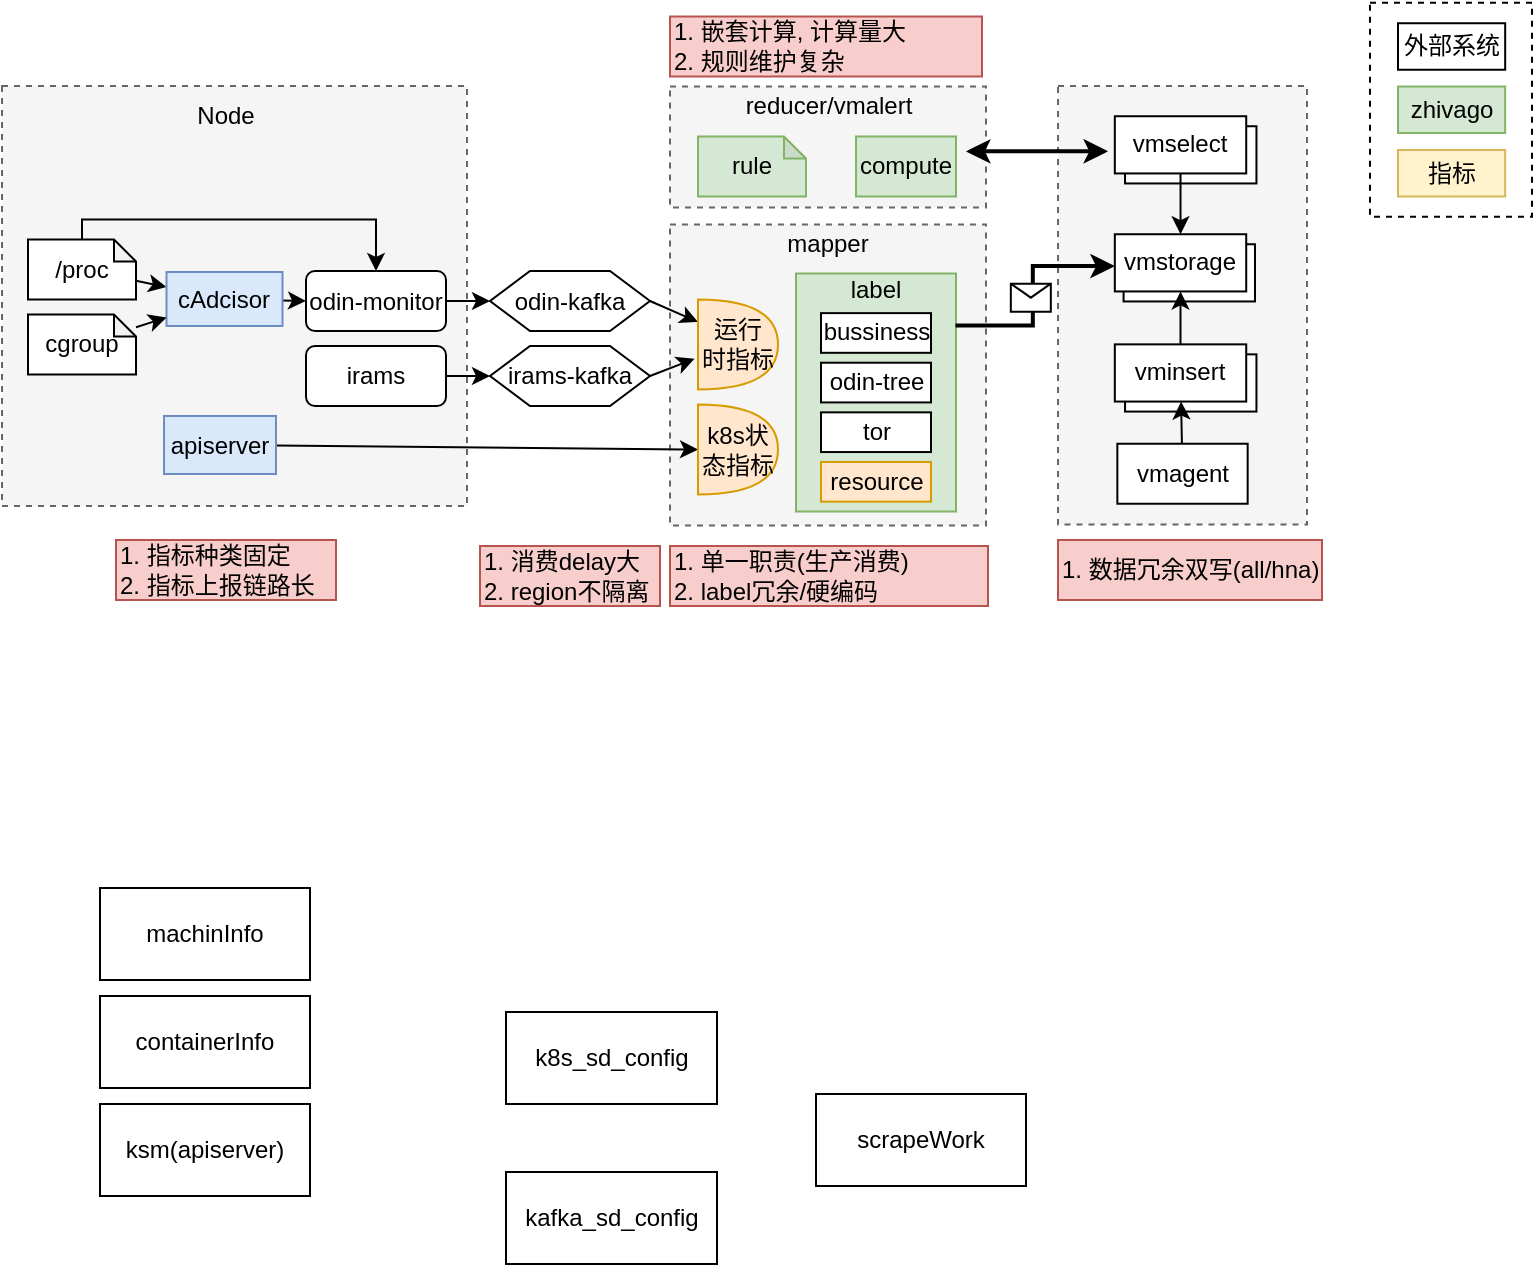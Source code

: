 <mxfile version="22.1.11" type="github">
  <diagram name="第 1 页" id="jjV6L2uMsxcf110h-NHD">
    <mxGraphModel dx="933" dy="568" grid="0" gridSize="10" guides="1" tooltips="1" connect="1" arrows="1" fold="1" page="1" pageScale="1" pageWidth="827" pageHeight="1169" math="0" shadow="0">
      <root>
        <mxCell id="0" />
        <mxCell id="1" parent="0" />
        <mxCell id="OwkdVornk61Pdd3UHWY2-3" value="" style="rounded=0;whiteSpace=wrap;html=1;dashed=1;" vertex="1" parent="1">
          <mxGeometry x="718" y="138.37" width="81" height="107" as="geometry" />
        </mxCell>
        <mxCell id="vkkQOnORTPZ0EyA8R30g-135" value="" style="rounded=0;whiteSpace=wrap;html=1;fillColor=#f5f5f5;fontColor=#333333;strokeColor=#666666;dashed=1;" parent="1" vertex="1">
          <mxGeometry x="562" y="180" width="124.5" height="219.25" as="geometry" />
        </mxCell>
        <mxCell id="vkkQOnORTPZ0EyA8R30g-40" value="" style="rounded=0;whiteSpace=wrap;html=1;fillColor=#f5f5f5;fontColor=#333333;strokeColor=#666666;dashed=1;" parent="1" vertex="1">
          <mxGeometry x="368" y="249.25" width="158" height="150.5" as="geometry" />
        </mxCell>
        <mxCell id="vkkQOnORTPZ0EyA8R30g-6" value="" style="rounded=0;whiteSpace=wrap;html=1;fillColor=#f5f5f5;fontColor=#333333;strokeColor=#666666;dashed=1;" parent="1" vertex="1">
          <mxGeometry x="34" y="180" width="232.5" height="210" as="geometry" />
        </mxCell>
        <mxCell id="vkkQOnORTPZ0EyA8R30g-26" value="" style="rounded=0;orthogonalLoop=1;jettySize=auto;html=1;" parent="1" source="vkkQOnORTPZ0EyA8R30g-10" target="vkkQOnORTPZ0EyA8R30g-18" edge="1">
          <mxGeometry relative="1" as="geometry" />
        </mxCell>
        <mxCell id="vkkQOnORTPZ0EyA8R30g-10" value="/proc" style="shape=note;whiteSpace=wrap;html=1;backgroundOutline=1;darkOpacity=0.05;size=11;" parent="1" vertex="1">
          <mxGeometry x="47" y="256.75" width="54" height="30" as="geometry" />
        </mxCell>
        <mxCell id="vkkQOnORTPZ0EyA8R30g-11" value="mapper" style="text;html=1;strokeColor=none;fillColor=none;align=center;verticalAlign=middle;whiteSpace=wrap;rounded=0;" parent="1" vertex="1">
          <mxGeometry x="417" y="243.75" width="60" height="30" as="geometry" />
        </mxCell>
        <mxCell id="vkkQOnORTPZ0EyA8R30g-29" value="" style="rounded=0;orthogonalLoop=1;jettySize=auto;html=1;" parent="1" source="vkkQOnORTPZ0EyA8R30g-12" target="vkkQOnORTPZ0EyA8R30g-27" edge="1">
          <mxGeometry relative="1" as="geometry" />
        </mxCell>
        <mxCell id="vkkQOnORTPZ0EyA8R30g-12" value="odin-monitor" style="rounded=1;whiteSpace=wrap;html=1;" parent="1" vertex="1">
          <mxGeometry x="186" y="272.5" width="70" height="30" as="geometry" />
        </mxCell>
        <mxCell id="vkkQOnORTPZ0EyA8R30g-30" value="" style="rounded=0;orthogonalLoop=1;jettySize=auto;html=1;" parent="1" source="vkkQOnORTPZ0EyA8R30g-13" target="vkkQOnORTPZ0EyA8R30g-28" edge="1">
          <mxGeometry relative="1" as="geometry" />
        </mxCell>
        <mxCell id="vkkQOnORTPZ0EyA8R30g-13" value="irams" style="rounded=1;whiteSpace=wrap;html=1;" parent="1" vertex="1">
          <mxGeometry x="186" y="310" width="70" height="30" as="geometry" />
        </mxCell>
        <mxCell id="vkkQOnORTPZ0EyA8R30g-166" value="" style="rounded=0;orthogonalLoop=1;jettySize=auto;html=1;entryX=0;entryY=0.5;entryDx=0;entryDy=0;" parent="1" source="vkkQOnORTPZ0EyA8R30g-18" target="vkkQOnORTPZ0EyA8R30g-12" edge="1">
          <mxGeometry relative="1" as="geometry" />
        </mxCell>
        <mxCell id="vkkQOnORTPZ0EyA8R30g-18" value="cAdcisor" style="rounded=0;whiteSpace=wrap;html=1;fillColor=#dae8fc;strokeColor=#6c8ebf;" parent="1" vertex="1">
          <mxGeometry x="116.25" y="273" width="58" height="27" as="geometry" />
        </mxCell>
        <mxCell id="vkkQOnORTPZ0EyA8R30g-25" value="" style="rounded=0;orthogonalLoop=1;jettySize=auto;html=1;" parent="1" source="vkkQOnORTPZ0EyA8R30g-20" target="vkkQOnORTPZ0EyA8R30g-18" edge="1">
          <mxGeometry relative="1" as="geometry" />
        </mxCell>
        <mxCell id="vkkQOnORTPZ0EyA8R30g-20" value="cgroup" style="shape=note;whiteSpace=wrap;html=1;backgroundOutline=1;darkOpacity=0.05;size=11;" parent="1" vertex="1">
          <mxGeometry x="47" y="294.25" width="54" height="30" as="geometry" />
        </mxCell>
        <mxCell id="vkkQOnORTPZ0EyA8R30g-55" value="" style="rounded=0;orthogonalLoop=1;jettySize=auto;html=1;entryX=0;entryY=0.25;entryDx=0;entryDy=0;entryPerimeter=0;exitX=1;exitY=0.5;exitDx=0;exitDy=0;" parent="1" source="vkkQOnORTPZ0EyA8R30g-27" target="vkkQOnORTPZ0EyA8R30g-43" edge="1">
          <mxGeometry relative="1" as="geometry">
            <mxPoint x="342" y="287.5" as="sourcePoint" />
          </mxGeometry>
        </mxCell>
        <mxCell id="vkkQOnORTPZ0EyA8R30g-27" value="odin-kafka" style="shape=hexagon;perimeter=hexagonPerimeter2;whiteSpace=wrap;html=1;fixedSize=1;" parent="1" vertex="1">
          <mxGeometry x="278" y="272.5" width="80" height="30" as="geometry" />
        </mxCell>
        <mxCell id="vkkQOnORTPZ0EyA8R30g-56" value="" style="rounded=0;orthogonalLoop=1;jettySize=auto;html=1;entryX=-0.044;entryY=0.658;entryDx=0;entryDy=0;entryPerimeter=0;exitX=1;exitY=0.5;exitDx=0;exitDy=0;" parent="1" source="vkkQOnORTPZ0EyA8R30g-28" target="vkkQOnORTPZ0EyA8R30g-43" edge="1">
          <mxGeometry relative="1" as="geometry">
            <mxPoint x="342" y="325.0" as="sourcePoint" />
          </mxGeometry>
        </mxCell>
        <mxCell id="vkkQOnORTPZ0EyA8R30g-28" value="irams-kafka" style="shape=hexagon;perimeter=hexagonPerimeter2;whiteSpace=wrap;html=1;fixedSize=1;" parent="1" vertex="1">
          <mxGeometry x="278" y="310" width="80" height="30" as="geometry" />
        </mxCell>
        <mxCell id="vkkQOnORTPZ0EyA8R30g-34" value="&lt;div style=&quot;&quot;&gt;&lt;span style=&quot;background-color: initial;&quot;&gt;1. 消费delay大&lt;/span&gt;&lt;/div&gt;&lt;div style=&quot;&quot;&gt;&lt;span style=&quot;background-color: initial;&quot;&gt;2. region不隔离&lt;/span&gt;&lt;/div&gt;" style="text;html=1;strokeColor=#b85450;fillColor=#f8cecc;align=left;verticalAlign=middle;whiteSpace=wrap;rounded=0;" parent="1" vertex="1">
          <mxGeometry x="273" y="410" width="90" height="30" as="geometry" />
        </mxCell>
        <mxCell id="vkkQOnORTPZ0EyA8R30g-41" value="1. 单一职责(生产消费)&lt;br&gt;2. label冗余/硬编码" style="text;html=1;strokeColor=#b85450;fillColor=#f8cecc;align=left;verticalAlign=middle;whiteSpace=wrap;rounded=0;" parent="1" vertex="1">
          <mxGeometry x="368" y="410" width="159" height="30" as="geometry" />
        </mxCell>
        <mxCell id="vkkQOnORTPZ0EyA8R30g-46" value="" style="rounded=0;orthogonalLoop=1;jettySize=auto;html=1;entryX=0;entryY=0.5;entryDx=0;entryDy=0;entryPerimeter=0;" parent="1" source="vkkQOnORTPZ0EyA8R30g-42" target="vkkQOnORTPZ0EyA8R30g-44" edge="1">
          <mxGeometry relative="1" as="geometry" />
        </mxCell>
        <mxCell id="vkkQOnORTPZ0EyA8R30g-42" value="apiserver" style="rounded=0;whiteSpace=wrap;html=1;fillColor=#dae8fc;strokeColor=#6c8ebf;" parent="1" vertex="1">
          <mxGeometry x="115" y="345" width="56" height="29" as="geometry" />
        </mxCell>
        <mxCell id="vkkQOnORTPZ0EyA8R30g-43" value="运行&lt;br&gt;时指标" style="shape=or;whiteSpace=wrap;html=1;fillColor=#ffe6cc;strokeColor=#d79b00;" parent="1" vertex="1">
          <mxGeometry x="382" y="286.75" width="40" height="45" as="geometry" />
        </mxCell>
        <mxCell id="vkkQOnORTPZ0EyA8R30g-44" value="k8s状态指标" style="shape=or;whiteSpace=wrap;html=1;fillColor=#ffe6cc;strokeColor=#d79b00;" parent="1" vertex="1">
          <mxGeometry x="382" y="339.25" width="40" height="45" as="geometry" />
        </mxCell>
        <mxCell id="vkkQOnORTPZ0EyA8R30g-57" value="" style="group;" parent="1" vertex="1" connectable="0">
          <mxGeometry x="431" y="273.75" width="80" height="119" as="geometry" />
        </mxCell>
        <mxCell id="vkkQOnORTPZ0EyA8R30g-39" value="" style="rounded=0;whiteSpace=wrap;html=1;container=0;fillColor=#d5e8d4;strokeColor=#82b366;" parent="vkkQOnORTPZ0EyA8R30g-57" vertex="1">
          <mxGeometry width="80" height="119" as="geometry" />
        </mxCell>
        <mxCell id="vkkQOnORTPZ0EyA8R30g-47" value="tor" style="rounded=0;whiteSpace=wrap;html=1;container=0;" parent="vkkQOnORTPZ0EyA8R30g-57" vertex="1">
          <mxGeometry x="12.5" y="69.423" width="55" height="19.846" as="geometry" />
        </mxCell>
        <mxCell id="vkkQOnORTPZ0EyA8R30g-48" value="odin-tree" style="rounded=0;whiteSpace=wrap;html=1;container=0;" parent="vkkQOnORTPZ0EyA8R30g-57" vertex="1">
          <mxGeometry x="12.5" y="44.615" width="55" height="19.846" as="geometry" />
        </mxCell>
        <mxCell id="vkkQOnORTPZ0EyA8R30g-50" value="resource" style="rounded=0;whiteSpace=wrap;html=1;container=0;fillColor=#ffe6cc;strokeColor=#d79b00;" parent="vkkQOnORTPZ0EyA8R30g-57" vertex="1">
          <mxGeometry x="12.5" y="94.231" width="55" height="19.846" as="geometry" />
        </mxCell>
        <mxCell id="vkkQOnORTPZ0EyA8R30g-51" value="bussiness" style="rounded=0;whiteSpace=wrap;html=1;container=0;" parent="vkkQOnORTPZ0EyA8R30g-57" vertex="1">
          <mxGeometry x="12.5" y="19.808" width="55" height="19.846" as="geometry" />
        </mxCell>
        <mxCell id="vkkQOnORTPZ0EyA8R30g-52" value="label" style="text;html=1;strokeColor=none;fillColor=none;align=center;verticalAlign=middle;whiteSpace=wrap;rounded=0;container=0;" parent="vkkQOnORTPZ0EyA8R30g-57" vertex="1">
          <mxGeometry x="9.5" y="0.954" width="60" height="14.885" as="geometry" />
        </mxCell>
        <mxCell id="vkkQOnORTPZ0EyA8R30g-58" value="" style="rounded=0;whiteSpace=wrap;html=1;fillColor=#f5f5f5;fontColor=#333333;strokeColor=#666666;dashed=1;" parent="1" vertex="1">
          <mxGeometry x="368" y="180.25" width="158" height="60.5" as="geometry" />
        </mxCell>
        <mxCell id="vkkQOnORTPZ0EyA8R30g-59" value="reducer/vmalert" style="text;html=1;strokeColor=none;fillColor=none;align=center;verticalAlign=middle;whiteSpace=wrap;rounded=0;" parent="1" vertex="1">
          <mxGeometry x="401.5" y="175.25" width="91" height="30" as="geometry" />
        </mxCell>
        <mxCell id="vkkQOnORTPZ0EyA8R30g-68" value="compute" style="rounded=0;whiteSpace=wrap;html=1;fillColor=#d5e8d4;strokeColor=#82b366;" parent="1" vertex="1">
          <mxGeometry x="461" y="205.25" width="50" height="30" as="geometry" />
        </mxCell>
        <mxCell id="vkkQOnORTPZ0EyA8R30g-71" value="1. 嵌套计算, 计算量大&lt;br&gt;2. 规则维护复杂" style="text;html=1;strokeColor=#b85450;fillColor=#f8cecc;align=left;verticalAlign=middle;whiteSpace=wrap;rounded=0;" parent="1" vertex="1">
          <mxGeometry x="368" y="145.25" width="156" height="30" as="geometry" />
        </mxCell>
        <mxCell id="vkkQOnORTPZ0EyA8R30g-76" value="&lt;div style=&quot;&quot;&gt;1. 指标种类固定&lt;/div&gt;&lt;div style=&quot;&quot;&gt;2. 指标上报链路长&lt;/div&gt;" style="text;html=1;strokeColor=#b85450;fillColor=#f8cecc;align=left;verticalAlign=middle;whiteSpace=wrap;rounded=0;" parent="1" vertex="1">
          <mxGeometry x="91" y="407" width="110" height="30" as="geometry" />
        </mxCell>
        <mxCell id="vkkQOnORTPZ0EyA8R30g-77" value="1. 数据冗余双写(all/hna)" style="text;html=1;strokeColor=#b85450;fillColor=#f8cecc;align=left;verticalAlign=middle;whiteSpace=wrap;rounded=0;" parent="1" vertex="1">
          <mxGeometry x="562" y="407" width="132" height="30" as="geometry" />
        </mxCell>
        <mxCell id="vkkQOnORTPZ0EyA8R30g-85" value="" style="group" parent="1" vertex="1" connectable="0">
          <mxGeometry x="590.41" y="267.12" width="73" height="35.75" as="geometry" />
        </mxCell>
        <mxCell id="vkkQOnORTPZ0EyA8R30g-84" value="vminsert" style="rounded=0;whiteSpace=wrap;html=1;" parent="vkkQOnORTPZ0EyA8R30g-85" vertex="1">
          <mxGeometry x="4.38" y="-7.995" width="65.7" height="28.6" as="geometry" />
        </mxCell>
        <mxCell id="vkkQOnORTPZ0EyA8R30g-80" value="vmstorage" style="rounded=0;whiteSpace=wrap;html=1;" parent="vkkQOnORTPZ0EyA8R30g-85" vertex="1">
          <mxGeometry y="-13" width="65.7" height="28.6" as="geometry" />
        </mxCell>
        <mxCell id="vkkQOnORTPZ0EyA8R30g-94" value="" style="group" parent="1" vertex="1" connectable="0">
          <mxGeometry x="590.41" y="195.12" width="73" height="35.75" as="geometry" />
        </mxCell>
        <mxCell id="vkkQOnORTPZ0EyA8R30g-95" value="vminsert" style="rounded=0;whiteSpace=wrap;html=1;" parent="vkkQOnORTPZ0EyA8R30g-94" vertex="1">
          <mxGeometry x="5.11" y="5.005" width="65.7" height="28.6" as="geometry" />
        </mxCell>
        <mxCell id="vkkQOnORTPZ0EyA8R30g-96" value="vmselect" style="rounded=0;whiteSpace=wrap;html=1;" parent="vkkQOnORTPZ0EyA8R30g-94" vertex="1">
          <mxGeometry width="65.7" height="28.6" as="geometry" />
        </mxCell>
        <mxCell id="vkkQOnORTPZ0EyA8R30g-97" value="" style="rounded=0;orthogonalLoop=1;jettySize=auto;html=1;entryX=0.5;entryY=0;entryDx=0;entryDy=0;" parent="1" source="vkkQOnORTPZ0EyA8R30g-96" target="vkkQOnORTPZ0EyA8R30g-80" edge="1">
          <mxGeometry relative="1" as="geometry" />
        </mxCell>
        <mxCell id="vkkQOnORTPZ0EyA8R30g-115" value="" style="edgeStyle=orthogonalEdgeStyle;rounded=0;orthogonalLoop=1;jettySize=auto;html=1;entryX=0.5;entryY=1;entryDx=0;entryDy=0;" parent="1" source="vkkQOnORTPZ0EyA8R30g-88" target="vkkQOnORTPZ0EyA8R30g-80" edge="1">
          <mxGeometry relative="1" as="geometry" />
        </mxCell>
        <mxCell id="vkkQOnORTPZ0EyA8R30g-116" value="vmagent" style="rounded=0;whiteSpace=wrap;html=1;" parent="1" vertex="1">
          <mxGeometry x="591.68" y="358.87" width="65.15" height="30" as="geometry" />
        </mxCell>
        <mxCell id="vkkQOnORTPZ0EyA8R30g-156" value="" style="endArrow=classic;html=1;rounded=0;edgeStyle=elbowEdgeStyle;strokeWidth=2;exitX=0.997;exitY=0.218;exitDx=0;exitDy=0;exitPerimeter=0;" parent="1" source="vkkQOnORTPZ0EyA8R30g-39" edge="1">
          <mxGeometry relative="1" as="geometry">
            <mxPoint x="510.92" y="287.725" as="sourcePoint" />
            <mxPoint x="590.41" y="270.05" as="targetPoint" />
            <Array as="points">
              <mxPoint x="549.41" y="276.05" />
            </Array>
          </mxGeometry>
        </mxCell>
        <mxCell id="vkkQOnORTPZ0EyA8R30g-157" value="" style="shape=message;html=1;outlineConnect=0;" parent="vkkQOnORTPZ0EyA8R30g-156" vertex="1">
          <mxGeometry width="20" height="14" relative="1" as="geometry">
            <mxPoint x="-11" y="-5" as="offset" />
          </mxGeometry>
        </mxCell>
        <mxCell id="vkkQOnORTPZ0EyA8R30g-167" value="" style="endArrow=classic;html=1;rounded=0;exitX=0.5;exitY=0;exitDx=0;exitDy=0;exitPerimeter=0;entryX=0.5;entryY=0;entryDx=0;entryDy=0;edgeStyle=orthogonalEdgeStyle;" parent="1" source="vkkQOnORTPZ0EyA8R30g-10" target="vkkQOnORTPZ0EyA8R30g-12" edge="1">
          <mxGeometry width="50" height="50" relative="1" as="geometry">
            <mxPoint x="126" y="180" as="sourcePoint" />
            <mxPoint x="176" y="130" as="targetPoint" />
          </mxGeometry>
        </mxCell>
        <mxCell id="vkkQOnORTPZ0EyA8R30g-87" value="vminsert" style="rounded=0;whiteSpace=wrap;html=1;" parent="1" vertex="1">
          <mxGeometry x="595.52" y="314.185" width="65.7" height="28.6" as="geometry" />
        </mxCell>
        <mxCell id="vkkQOnORTPZ0EyA8R30g-88" value="vminsert" style="rounded=0;whiteSpace=wrap;html=1;" parent="1" vertex="1">
          <mxGeometry x="590.41" y="309.18" width="65.7" height="28.6" as="geometry" />
        </mxCell>
        <mxCell id="vkkQOnORTPZ0EyA8R30g-117" value="" style="rounded=0;orthogonalLoop=1;jettySize=auto;html=1;" parent="1" source="vkkQOnORTPZ0EyA8R30g-116" target="vkkQOnORTPZ0EyA8R30g-88" edge="1">
          <mxGeometry relative="1" as="geometry" />
        </mxCell>
        <mxCell id="vkkQOnORTPZ0EyA8R30g-171" value="Node" style="text;html=1;strokeColor=none;fillColor=none;align=center;verticalAlign=middle;whiteSpace=wrap;rounded=0;" parent="1" vertex="1">
          <mxGeometry x="116.25" y="180" width="60" height="30" as="geometry" />
        </mxCell>
        <mxCell id="vkkQOnORTPZ0EyA8R30g-175" value="rule" style="shape=note;whiteSpace=wrap;html=1;backgroundOutline=1;darkOpacity=0.05;size=11;fillColor=#d5e8d4;strokeColor=#82b366;" parent="1" vertex="1">
          <mxGeometry x="382" y="205.25" width="54" height="30" as="geometry" />
        </mxCell>
        <mxCell id="vkkQOnORTPZ0EyA8R30g-176" value="" style="endArrow=classic;startArrow=classic;html=1;rounded=0;strokeWidth=2;entryX=0.201;entryY=0.149;entryDx=0;entryDy=0;entryPerimeter=0;" parent="1" target="vkkQOnORTPZ0EyA8R30g-135" edge="1">
          <mxGeometry width="50" height="50" relative="1" as="geometry">
            <mxPoint x="516" y="212.69" as="sourcePoint" />
            <mxPoint x="554" y="213" as="targetPoint" />
          </mxGeometry>
        </mxCell>
        <mxCell id="vkkQOnORTPZ0EyA8R30g-178" value="外部系统" style="rounded=0;whiteSpace=wrap;html=1;" parent="1" vertex="1">
          <mxGeometry x="732" y="148.62" width="53.59" height="23.25" as="geometry" />
        </mxCell>
        <mxCell id="OwkdVornk61Pdd3UHWY2-1" value="zhivago" style="rounded=0;whiteSpace=wrap;html=1;fillColor=#d5e8d4;strokeColor=#82b366;" vertex="1" parent="1">
          <mxGeometry x="732" y="180.25" width="53.59" height="23.25" as="geometry" />
        </mxCell>
        <mxCell id="OwkdVornk61Pdd3UHWY2-2" value="指标" style="rounded=0;whiteSpace=wrap;html=1;fillColor=#fff2cc;strokeColor=#d6b656;" vertex="1" parent="1">
          <mxGeometry x="732" y="212" width="53.59" height="23.25" as="geometry" />
        </mxCell>
        <mxCell id="OwkdVornk61Pdd3UHWY2-5" value="machinInfo" style="rounded=0;whiteSpace=wrap;html=1;" vertex="1" parent="1">
          <mxGeometry x="83" y="581" width="105" height="46" as="geometry" />
        </mxCell>
        <mxCell id="OwkdVornk61Pdd3UHWY2-6" value="containerInfo" style="rounded=0;whiteSpace=wrap;html=1;" vertex="1" parent="1">
          <mxGeometry x="83" y="635" width="105" height="46" as="geometry" />
        </mxCell>
        <mxCell id="OwkdVornk61Pdd3UHWY2-7" value="ksm(apiserver)" style="rounded=0;whiteSpace=wrap;html=1;" vertex="1" parent="1">
          <mxGeometry x="83" y="689" width="105" height="46" as="geometry" />
        </mxCell>
        <mxCell id="OwkdVornk61Pdd3UHWY2-8" value="scrapeWork" style="rounded=0;whiteSpace=wrap;html=1;" vertex="1" parent="1">
          <mxGeometry x="441" y="684" width="105" height="46" as="geometry" />
        </mxCell>
        <mxCell id="OwkdVornk61Pdd3UHWY2-9" value="k8s_sd_config" style="rounded=0;whiteSpace=wrap;html=1;" vertex="1" parent="1">
          <mxGeometry x="286" y="643" width="105.5" height="46" as="geometry" />
        </mxCell>
        <mxCell id="OwkdVornk61Pdd3UHWY2-10" value="kafka_sd_config" style="rounded=0;whiteSpace=wrap;html=1;" vertex="1" parent="1">
          <mxGeometry x="286" y="723" width="105.5" height="46" as="geometry" />
        </mxCell>
      </root>
    </mxGraphModel>
  </diagram>
</mxfile>
